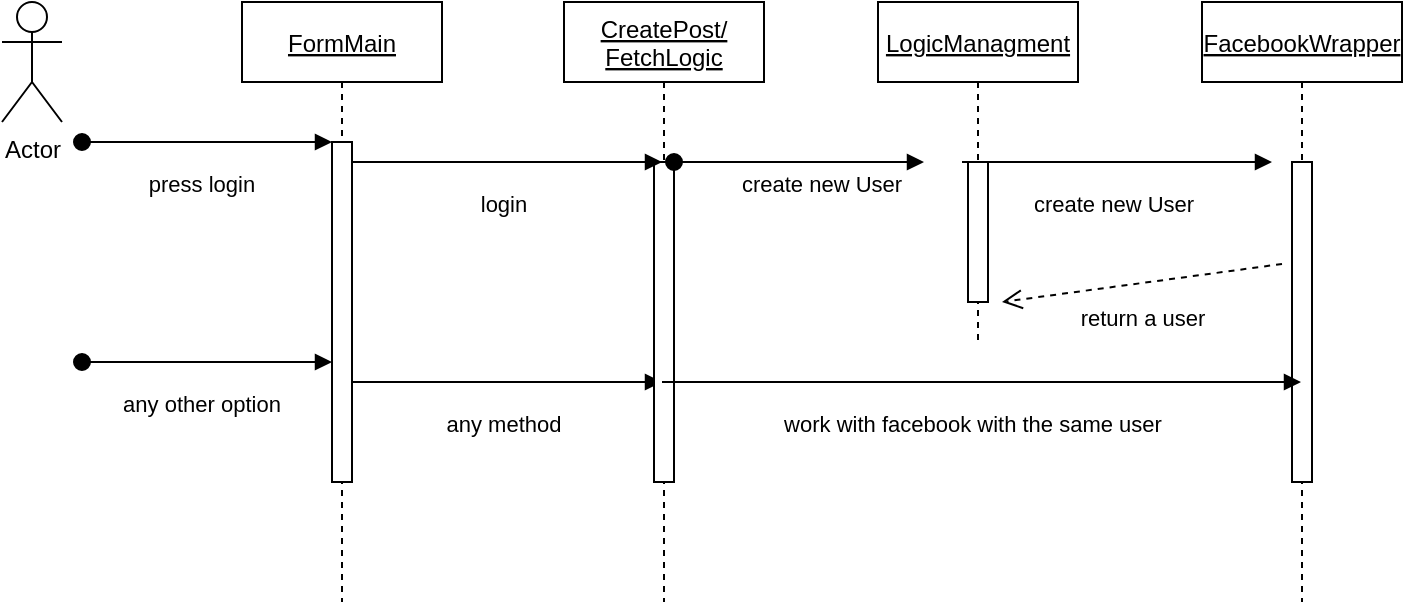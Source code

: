 <mxfile version="20.3.0" type="github">
  <diagram id="kgpKYQtTHZ0yAKxKKP6v" name="Page-1">
    <mxGraphModel dx="1117" dy="657" grid="1" gridSize="10" guides="1" tooltips="1" connect="1" arrows="1" fold="1" page="1" pageScale="1" pageWidth="850" pageHeight="1100" math="0" shadow="0">
      <root>
        <mxCell id="0" />
        <mxCell id="1" parent="0" />
        <mxCell id="3nuBFxr9cyL0pnOWT2aG-1" value="FormMain" style="shape=umlLifeline;perimeter=lifelinePerimeter;container=1;collapsible=0;recursiveResize=0;rounded=0;shadow=0;strokeWidth=1;fontStyle=4" parent="1" vertex="1">
          <mxGeometry x="120" y="80" width="100" height="300" as="geometry" />
        </mxCell>
        <mxCell id="3nuBFxr9cyL0pnOWT2aG-2" value="" style="points=[];perimeter=orthogonalPerimeter;rounded=0;shadow=0;strokeWidth=1;" parent="3nuBFxr9cyL0pnOWT2aG-1" vertex="1">
          <mxGeometry x="45" y="70" width="10" height="170" as="geometry" />
        </mxCell>
        <mxCell id="3nuBFxr9cyL0pnOWT2aG-3" value="press login" style="verticalAlign=bottom;startArrow=oval;endArrow=block;startSize=8;shadow=0;strokeWidth=1;" parent="3nuBFxr9cyL0pnOWT2aG-1" target="3nuBFxr9cyL0pnOWT2aG-2" edge="1">
          <mxGeometry x="-0.04" y="-30" relative="1" as="geometry">
            <mxPoint x="-80" y="70" as="sourcePoint" />
            <mxPoint as="offset" />
          </mxGeometry>
        </mxCell>
        <mxCell id="G_MbW8xEzVyiJUdyMgcI-11" value="any other option" style="verticalAlign=bottom;startArrow=oval;endArrow=block;startSize=8;shadow=0;strokeWidth=1;" edge="1" parent="3nuBFxr9cyL0pnOWT2aG-1">
          <mxGeometry x="-0.04" y="-30" relative="1" as="geometry">
            <mxPoint x="-80" y="180" as="sourcePoint" />
            <mxPoint x="45" y="180" as="targetPoint" />
            <mxPoint as="offset" />
          </mxGeometry>
        </mxCell>
        <mxCell id="G_MbW8xEzVyiJUdyMgcI-12" value="any method" style="verticalAlign=bottom;endArrow=block;shadow=0;strokeWidth=1;" edge="1" parent="3nuBFxr9cyL0pnOWT2aG-1">
          <mxGeometry x="-0.032" y="-30" relative="1" as="geometry">
            <mxPoint x="55" y="190" as="sourcePoint" />
            <mxPoint x="210" y="190" as="targetPoint" />
            <mxPoint x="1" as="offset" />
          </mxGeometry>
        </mxCell>
        <mxCell id="3nuBFxr9cyL0pnOWT2aG-5" value="CreatePost/&#xa;FetchLogic" style="shape=umlLifeline;perimeter=lifelinePerimeter;container=1;collapsible=0;recursiveResize=0;rounded=0;shadow=0;strokeWidth=1;fontStyle=4" parent="1" vertex="1">
          <mxGeometry x="281" y="80" width="100" height="300" as="geometry" />
        </mxCell>
        <mxCell id="3nuBFxr9cyL0pnOWT2aG-6" value="" style="points=[];perimeter=orthogonalPerimeter;rounded=0;shadow=0;strokeWidth=1;" parent="3nuBFxr9cyL0pnOWT2aG-5" vertex="1">
          <mxGeometry x="45" y="80" width="10" height="160" as="geometry" />
        </mxCell>
        <mxCell id="G_MbW8xEzVyiJUdyMgcI-9" value="create new User" style="verticalAlign=bottom;startArrow=oval;endArrow=block;startSize=8;shadow=0;strokeWidth=1;" edge="1" parent="3nuBFxr9cyL0pnOWT2aG-5">
          <mxGeometry x="0.2" y="-20" relative="1" as="geometry">
            <mxPoint x="55" y="80" as="sourcePoint" />
            <mxPoint x="180" y="80" as="targetPoint" />
            <mxPoint x="-1" as="offset" />
          </mxGeometry>
        </mxCell>
        <mxCell id="3nuBFxr9cyL0pnOWT2aG-8" value="login" style="verticalAlign=bottom;endArrow=block;shadow=0;strokeWidth=1;" parent="1" source="3nuBFxr9cyL0pnOWT2aG-2" edge="1">
          <mxGeometry x="-0.032" y="-30" relative="1" as="geometry">
            <mxPoint x="275" y="160" as="sourcePoint" />
            <mxPoint x="330" y="160" as="targetPoint" />
            <mxPoint x="1" as="offset" />
          </mxGeometry>
        </mxCell>
        <mxCell id="G_MbW8xEzVyiJUdyMgcI-2" value="FacebookWrapper" style="shape=umlLifeline;perimeter=lifelinePerimeter;container=1;collapsible=0;recursiveResize=0;rounded=0;shadow=0;strokeWidth=1;fontStyle=4" vertex="1" parent="1">
          <mxGeometry x="600" y="80" width="100" height="300" as="geometry" />
        </mxCell>
        <mxCell id="G_MbW8xEzVyiJUdyMgcI-3" value="" style="points=[];perimeter=orthogonalPerimeter;rounded=0;shadow=0;strokeWidth=1;" vertex="1" parent="G_MbW8xEzVyiJUdyMgcI-2">
          <mxGeometry x="45" y="80" width="10" height="160" as="geometry" />
        </mxCell>
        <mxCell id="G_MbW8xEzVyiJUdyMgcI-6" value="LogicManagment" style="shape=umlLifeline;perimeter=lifelinePerimeter;container=1;collapsible=0;recursiveResize=0;rounded=0;shadow=0;strokeWidth=1;fontStyle=4" vertex="1" parent="1">
          <mxGeometry x="438" y="80" width="100" height="170" as="geometry" />
        </mxCell>
        <mxCell id="G_MbW8xEzVyiJUdyMgcI-7" value="" style="points=[];perimeter=orthogonalPerimeter;rounded=0;shadow=0;strokeWidth=1;" vertex="1" parent="G_MbW8xEzVyiJUdyMgcI-6">
          <mxGeometry x="45" y="80" width="10" height="70" as="geometry" />
        </mxCell>
        <mxCell id="G_MbW8xEzVyiJUdyMgcI-8" value="Actor" style="shape=umlActor;verticalLabelPosition=bottom;verticalAlign=top;html=1;outlineConnect=0;" vertex="1" parent="1">
          <mxGeometry y="80" width="30" height="60" as="geometry" />
        </mxCell>
        <mxCell id="G_MbW8xEzVyiJUdyMgcI-16" value="create new User" style="verticalAlign=bottom;endArrow=block;shadow=0;strokeWidth=1;" edge="1" parent="1">
          <mxGeometry x="-0.032" y="-30" relative="1" as="geometry">
            <mxPoint x="480" y="160" as="sourcePoint" />
            <mxPoint x="635" y="160" as="targetPoint" />
            <mxPoint x="1" as="offset" />
          </mxGeometry>
        </mxCell>
        <mxCell id="G_MbW8xEzVyiJUdyMgcI-17" value="return a user" style="html=1;verticalAlign=bottom;endArrow=open;dashed=1;endSize=8;rounded=0;" edge="1" parent="1">
          <mxGeometry x="0.046" y="26" relative="1" as="geometry">
            <mxPoint x="640" y="211" as="sourcePoint" />
            <mxPoint x="500" y="230" as="targetPoint" />
            <mxPoint as="offset" />
          </mxGeometry>
        </mxCell>
        <mxCell id="G_MbW8xEzVyiJUdyMgcI-18" value="work with facebook with the same user" style="verticalAlign=bottom;endArrow=block;shadow=0;strokeWidth=1;" edge="1" parent="1" target="G_MbW8xEzVyiJUdyMgcI-2">
          <mxGeometry x="-0.032" y="-30" relative="1" as="geometry">
            <mxPoint x="330" y="270" as="sourcePoint" />
            <mxPoint x="485" y="270" as="targetPoint" />
            <mxPoint x="1" as="offset" />
          </mxGeometry>
        </mxCell>
      </root>
    </mxGraphModel>
  </diagram>
</mxfile>
